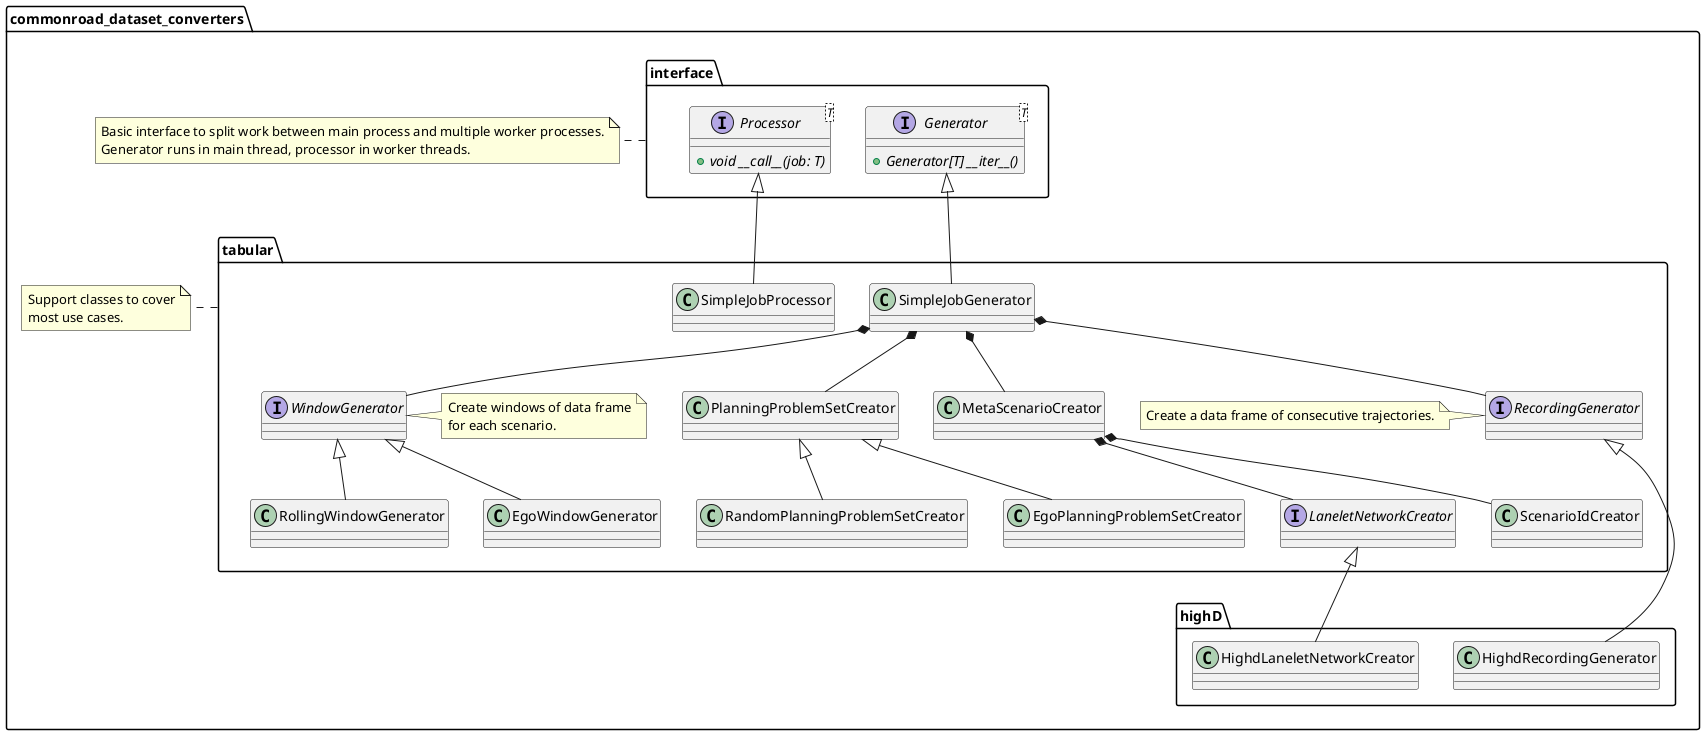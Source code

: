 @startuml
'https://plantuml.com/class-diagram
package commonroad_dataset_converters {
    package interface {
        interface Generator <T>{
        {abstract} +Generator[T] __iter__()
        }
        interface Processor <T>{
        {abstract} + void __call__(job: T)
        }

    }
    note right of interface: Basic interface to split work between main process and multiple worker processes.\nGenerator runs in main thread, processor in worker threads.


    package tabular {
        interface RecordingGenerator
        note left: Create a data frame of consecutive trajectories.
        interface WindowGenerator
        note right: Create windows of data frame\nfor each scenario.
        interface LaneletNetworkCreator
        class ScenarioIdCreator
        class PlanningProblemSetCreator
        class MetaScenarioCreator

        class SimpleJobGenerator
        class SimpleJobProcessor

        class RollingWindowGenerator
        class EgoWindowGenerator

        class RandomPlanningProblemSetCreator
        class EgoPlanningProblemSetCreator

        PlanningProblemSetCreator <|-- RandomPlanningProblemSetCreator
        PlanningProblemSetCreator <|-- EgoPlanningProblemSetCreator

        WindowGenerator <|-- RollingWindowGenerator
        WindowGenerator <|-- EgoWindowGenerator

        Generator <|-- SimpleJobGenerator
        Processor <|-- SimpleJobProcessor

        MetaScenarioCreator *-- LaneletNetworkCreator
        MetaScenarioCreator *-- ScenarioIdCreator

        SimpleJobGenerator *-- MetaScenarioCreator
        SimpleJobGenerator *-- PlanningProblemSetCreator
        SimpleJobGenerator *-- RecordingGenerator
        SimpleJobGenerator *-- WindowGenerator

    }
    note right of tabular: Support classes to cover\nmost use cases.

    package highD {
        class HighdRecordingGenerator
        class HighdLaneletNetworkCreator
        RecordingGenerator <|-- HighdRecordingGenerator
        LaneletNetworkCreator <|-- HighdLaneletNetworkCreator
    }

}

@enduml